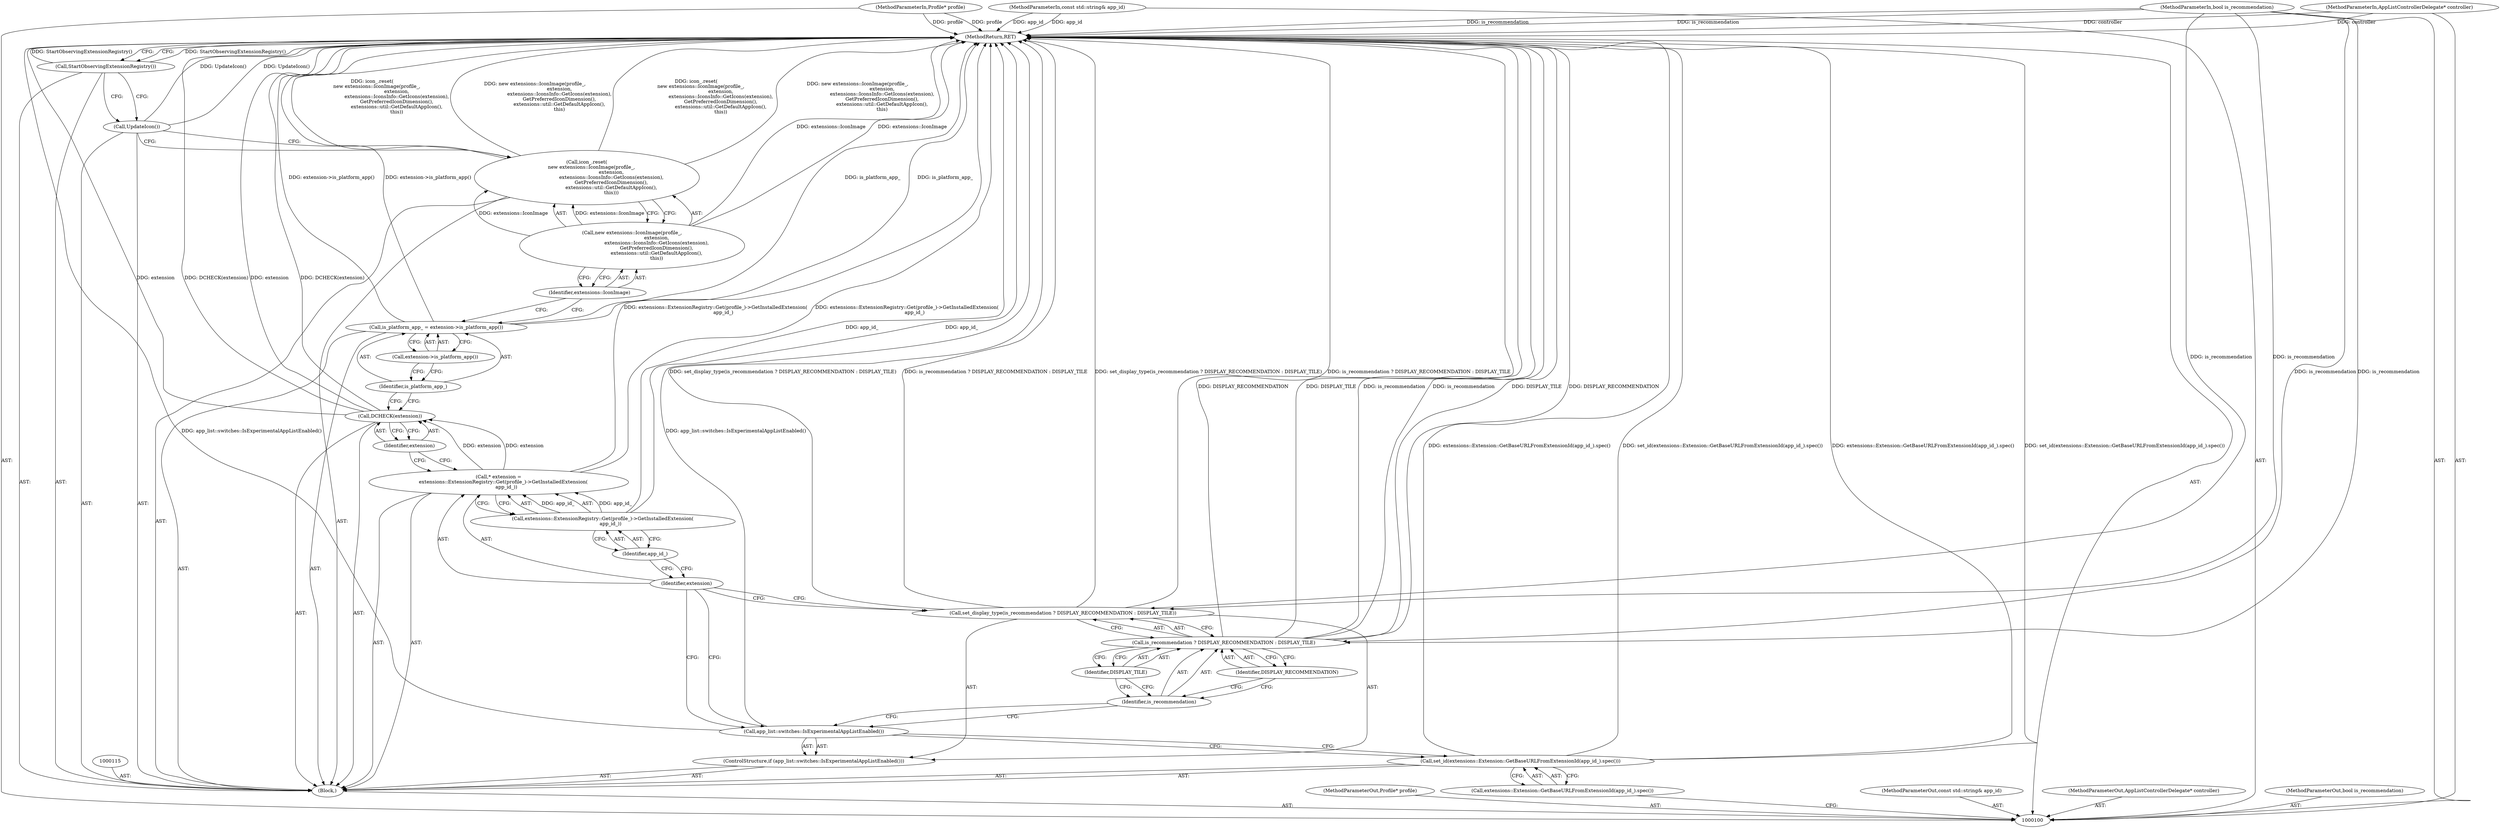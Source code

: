 digraph "0_Chrome_db93178bcaaf7e99ebb18bd51fa99b2feaf47e1f_5" {
"1000130" [label="(MethodReturn,RET)"];
"1000101" [label="(MethodParameterIn,Profile* profile)"];
"1000190" [label="(MethodParameterOut,Profile* profile)"];
"1000108" [label="(ControlStructure,if (app_list::switches::IsExperimentalAppListEnabled()))"];
"1000109" [label="(Call,app_list::switches::IsExperimentalAppListEnabled())"];
"1000111" [label="(Call,is_recommendation ? DISPLAY_RECOMMENDATION : DISPLAY_TILE)"];
"1000112" [label="(Identifier,is_recommendation)"];
"1000113" [label="(Identifier,DISPLAY_RECOMMENDATION)"];
"1000110" [label="(Call,set_display_type(is_recommendation ? DISPLAY_RECOMMENDATION : DISPLAY_TILE))"];
"1000114" [label="(Identifier,DISPLAY_TILE)"];
"1000116" [label="(Call,* extension =\n      extensions::ExtensionRegistry::Get(profile_)->GetInstalledExtension(\n          app_id_))"];
"1000117" [label="(Identifier,extension)"];
"1000118" [label="(Call,extensions::ExtensionRegistry::Get(profile_)->GetInstalledExtension(\n          app_id_))"];
"1000119" [label="(Identifier,app_id_)"];
"1000121" [label="(Identifier,extension)"];
"1000120" [label="(Call,DCHECK(extension))"];
"1000124" [label="(Call,extension->is_platform_app())"];
"1000122" [label="(Call,is_platform_app_ = extension->is_platform_app())"];
"1000123" [label="(Identifier,is_platform_app_)"];
"1000102" [label="(MethodParameterIn,const std::string& app_id)"];
"1000191" [label="(MethodParameterOut,const std::string& app_id)"];
"1000125" [label="(Call,icon_.reset(\n      new extensions::IconImage(profile_,\n                                extension,\n                                extensions::IconsInfo::GetIcons(extension),\n                                GetPreferredIconDimension(),\n                                extensions::util::GetDefaultAppIcon(),\n                                this)))"];
"1000127" [label="(Identifier,extensions::IconImage)"];
"1000126" [label="(Call,new extensions::IconImage(profile_,\n                                extension,\n                                extensions::IconsInfo::GetIcons(extension),\n                                GetPreferredIconDimension(),\n                                extensions::util::GetDefaultAppIcon(),\n                                this))"];
"1000128" [label="(Call,UpdateIcon())"];
"1000129" [label="(Call,StartObservingExtensionRegistry())"];
"1000103" [label="(MethodParameterIn,AppListControllerDelegate* controller)"];
"1000192" [label="(MethodParameterOut,AppListControllerDelegate* controller)"];
"1000104" [label="(MethodParameterIn,bool is_recommendation)"];
"1000193" [label="(MethodParameterOut,bool is_recommendation)"];
"1000105" [label="(Block,)"];
"1000106" [label="(Call,set_id(extensions::Extension::GetBaseURLFromExtensionId(app_id_).spec()))"];
"1000107" [label="(Call,extensions::Extension::GetBaseURLFromExtensionId(app_id_).spec())"];
"1000130" -> "1000100"  [label="AST: "];
"1000130" -> "1000129"  [label="CFG: "];
"1000125" -> "1000130"  [label="DDG: new extensions::IconImage(profile_,\n                                extension,\n                                extensions::IconsInfo::GetIcons(extension),\n                                GetPreferredIconDimension(),\n                                extensions::util::GetDefaultAppIcon(),\n                                this)"];
"1000125" -> "1000130"  [label="DDG: icon_.reset(\n      new extensions::IconImage(profile_,\n                                extension,\n                                extensions::IconsInfo::GetIcons(extension),\n                                GetPreferredIconDimension(),\n                                extensions::util::GetDefaultAppIcon(),\n                                this))"];
"1000106" -> "1000130"  [label="DDG: extensions::Extension::GetBaseURLFromExtensionId(app_id_).spec()"];
"1000106" -> "1000130"  [label="DDG: set_id(extensions::Extension::GetBaseURLFromExtensionId(app_id_).spec())"];
"1000104" -> "1000130"  [label="DDG: is_recommendation"];
"1000111" -> "1000130"  [label="DDG: DISPLAY_TILE"];
"1000111" -> "1000130"  [label="DDG: is_recommendation"];
"1000111" -> "1000130"  [label="DDG: DISPLAY_RECOMMENDATION"];
"1000122" -> "1000130"  [label="DDG: is_platform_app_"];
"1000122" -> "1000130"  [label="DDG: extension->is_platform_app()"];
"1000120" -> "1000130"  [label="DDG: extension"];
"1000120" -> "1000130"  [label="DDG: DCHECK(extension)"];
"1000126" -> "1000130"  [label="DDG: extensions::IconImage"];
"1000116" -> "1000130"  [label="DDG: extensions::ExtensionRegistry::Get(profile_)->GetInstalledExtension(\n          app_id_)"];
"1000128" -> "1000130"  [label="DDG: UpdateIcon()"];
"1000118" -> "1000130"  [label="DDG: app_id_"];
"1000129" -> "1000130"  [label="DDG: StartObservingExtensionRegistry()"];
"1000103" -> "1000130"  [label="DDG: controller"];
"1000102" -> "1000130"  [label="DDG: app_id"];
"1000101" -> "1000130"  [label="DDG: profile"];
"1000110" -> "1000130"  [label="DDG: set_display_type(is_recommendation ? DISPLAY_RECOMMENDATION : DISPLAY_TILE)"];
"1000110" -> "1000130"  [label="DDG: is_recommendation ? DISPLAY_RECOMMENDATION : DISPLAY_TILE"];
"1000109" -> "1000130"  [label="DDG: app_list::switches::IsExperimentalAppListEnabled()"];
"1000101" -> "1000100"  [label="AST: "];
"1000101" -> "1000130"  [label="DDG: profile"];
"1000190" -> "1000100"  [label="AST: "];
"1000108" -> "1000105"  [label="AST: "];
"1000109" -> "1000108"  [label="AST: "];
"1000110" -> "1000108"  [label="AST: "];
"1000109" -> "1000108"  [label="AST: "];
"1000109" -> "1000106"  [label="CFG: "];
"1000112" -> "1000109"  [label="CFG: "];
"1000117" -> "1000109"  [label="CFG: "];
"1000109" -> "1000130"  [label="DDG: app_list::switches::IsExperimentalAppListEnabled()"];
"1000111" -> "1000110"  [label="AST: "];
"1000111" -> "1000113"  [label="CFG: "];
"1000111" -> "1000114"  [label="CFG: "];
"1000112" -> "1000111"  [label="AST: "];
"1000113" -> "1000111"  [label="AST: "];
"1000114" -> "1000111"  [label="AST: "];
"1000110" -> "1000111"  [label="CFG: "];
"1000111" -> "1000130"  [label="DDG: DISPLAY_TILE"];
"1000111" -> "1000130"  [label="DDG: is_recommendation"];
"1000111" -> "1000130"  [label="DDG: DISPLAY_RECOMMENDATION"];
"1000104" -> "1000111"  [label="DDG: is_recommendation"];
"1000112" -> "1000111"  [label="AST: "];
"1000112" -> "1000109"  [label="CFG: "];
"1000113" -> "1000112"  [label="CFG: "];
"1000114" -> "1000112"  [label="CFG: "];
"1000113" -> "1000111"  [label="AST: "];
"1000113" -> "1000112"  [label="CFG: "];
"1000111" -> "1000113"  [label="CFG: "];
"1000110" -> "1000108"  [label="AST: "];
"1000110" -> "1000111"  [label="CFG: "];
"1000111" -> "1000110"  [label="AST: "];
"1000117" -> "1000110"  [label="CFG: "];
"1000110" -> "1000130"  [label="DDG: set_display_type(is_recommendation ? DISPLAY_RECOMMENDATION : DISPLAY_TILE)"];
"1000110" -> "1000130"  [label="DDG: is_recommendation ? DISPLAY_RECOMMENDATION : DISPLAY_TILE"];
"1000104" -> "1000110"  [label="DDG: is_recommendation"];
"1000114" -> "1000111"  [label="AST: "];
"1000114" -> "1000112"  [label="CFG: "];
"1000111" -> "1000114"  [label="CFG: "];
"1000116" -> "1000105"  [label="AST: "];
"1000116" -> "1000118"  [label="CFG: "];
"1000117" -> "1000116"  [label="AST: "];
"1000118" -> "1000116"  [label="AST: "];
"1000121" -> "1000116"  [label="CFG: "];
"1000116" -> "1000130"  [label="DDG: extensions::ExtensionRegistry::Get(profile_)->GetInstalledExtension(\n          app_id_)"];
"1000118" -> "1000116"  [label="DDG: app_id_"];
"1000116" -> "1000120"  [label="DDG: extension"];
"1000117" -> "1000116"  [label="AST: "];
"1000117" -> "1000110"  [label="CFG: "];
"1000117" -> "1000109"  [label="CFG: "];
"1000119" -> "1000117"  [label="CFG: "];
"1000118" -> "1000116"  [label="AST: "];
"1000118" -> "1000119"  [label="CFG: "];
"1000119" -> "1000118"  [label="AST: "];
"1000116" -> "1000118"  [label="CFG: "];
"1000118" -> "1000130"  [label="DDG: app_id_"];
"1000118" -> "1000116"  [label="DDG: app_id_"];
"1000119" -> "1000118"  [label="AST: "];
"1000119" -> "1000117"  [label="CFG: "];
"1000118" -> "1000119"  [label="CFG: "];
"1000121" -> "1000120"  [label="AST: "];
"1000121" -> "1000116"  [label="CFG: "];
"1000120" -> "1000121"  [label="CFG: "];
"1000120" -> "1000105"  [label="AST: "];
"1000120" -> "1000121"  [label="CFG: "];
"1000121" -> "1000120"  [label="AST: "];
"1000123" -> "1000120"  [label="CFG: "];
"1000120" -> "1000130"  [label="DDG: extension"];
"1000120" -> "1000130"  [label="DDG: DCHECK(extension)"];
"1000116" -> "1000120"  [label="DDG: extension"];
"1000124" -> "1000122"  [label="AST: "];
"1000124" -> "1000123"  [label="CFG: "];
"1000122" -> "1000124"  [label="CFG: "];
"1000122" -> "1000105"  [label="AST: "];
"1000122" -> "1000124"  [label="CFG: "];
"1000123" -> "1000122"  [label="AST: "];
"1000124" -> "1000122"  [label="AST: "];
"1000127" -> "1000122"  [label="CFG: "];
"1000122" -> "1000130"  [label="DDG: is_platform_app_"];
"1000122" -> "1000130"  [label="DDG: extension->is_platform_app()"];
"1000123" -> "1000122"  [label="AST: "];
"1000123" -> "1000120"  [label="CFG: "];
"1000124" -> "1000123"  [label="CFG: "];
"1000102" -> "1000100"  [label="AST: "];
"1000102" -> "1000130"  [label="DDG: app_id"];
"1000191" -> "1000100"  [label="AST: "];
"1000125" -> "1000105"  [label="AST: "];
"1000125" -> "1000126"  [label="CFG: "];
"1000126" -> "1000125"  [label="AST: "];
"1000128" -> "1000125"  [label="CFG: "];
"1000125" -> "1000130"  [label="DDG: new extensions::IconImage(profile_,\n                                extension,\n                                extensions::IconsInfo::GetIcons(extension),\n                                GetPreferredIconDimension(),\n                                extensions::util::GetDefaultAppIcon(),\n                                this)"];
"1000125" -> "1000130"  [label="DDG: icon_.reset(\n      new extensions::IconImage(profile_,\n                                extension,\n                                extensions::IconsInfo::GetIcons(extension),\n                                GetPreferredIconDimension(),\n                                extensions::util::GetDefaultAppIcon(),\n                                this))"];
"1000126" -> "1000125"  [label="DDG: extensions::IconImage"];
"1000127" -> "1000126"  [label="AST: "];
"1000127" -> "1000122"  [label="CFG: "];
"1000126" -> "1000127"  [label="CFG: "];
"1000126" -> "1000125"  [label="AST: "];
"1000126" -> "1000127"  [label="CFG: "];
"1000127" -> "1000126"  [label="AST: "];
"1000125" -> "1000126"  [label="CFG: "];
"1000126" -> "1000130"  [label="DDG: extensions::IconImage"];
"1000126" -> "1000125"  [label="DDG: extensions::IconImage"];
"1000128" -> "1000105"  [label="AST: "];
"1000128" -> "1000125"  [label="CFG: "];
"1000129" -> "1000128"  [label="CFG: "];
"1000128" -> "1000130"  [label="DDG: UpdateIcon()"];
"1000129" -> "1000105"  [label="AST: "];
"1000129" -> "1000128"  [label="CFG: "];
"1000130" -> "1000129"  [label="CFG: "];
"1000129" -> "1000130"  [label="DDG: StartObservingExtensionRegistry()"];
"1000103" -> "1000100"  [label="AST: "];
"1000103" -> "1000130"  [label="DDG: controller"];
"1000192" -> "1000100"  [label="AST: "];
"1000104" -> "1000100"  [label="AST: "];
"1000104" -> "1000130"  [label="DDG: is_recommendation"];
"1000104" -> "1000110"  [label="DDG: is_recommendation"];
"1000104" -> "1000111"  [label="DDG: is_recommendation"];
"1000193" -> "1000100"  [label="AST: "];
"1000105" -> "1000100"  [label="AST: "];
"1000106" -> "1000105"  [label="AST: "];
"1000108" -> "1000105"  [label="AST: "];
"1000115" -> "1000105"  [label="AST: "];
"1000116" -> "1000105"  [label="AST: "];
"1000120" -> "1000105"  [label="AST: "];
"1000122" -> "1000105"  [label="AST: "];
"1000125" -> "1000105"  [label="AST: "];
"1000128" -> "1000105"  [label="AST: "];
"1000129" -> "1000105"  [label="AST: "];
"1000106" -> "1000105"  [label="AST: "];
"1000106" -> "1000107"  [label="CFG: "];
"1000107" -> "1000106"  [label="AST: "];
"1000109" -> "1000106"  [label="CFG: "];
"1000106" -> "1000130"  [label="DDG: extensions::Extension::GetBaseURLFromExtensionId(app_id_).spec()"];
"1000106" -> "1000130"  [label="DDG: set_id(extensions::Extension::GetBaseURLFromExtensionId(app_id_).spec())"];
"1000107" -> "1000106"  [label="AST: "];
"1000107" -> "1000100"  [label="CFG: "];
"1000106" -> "1000107"  [label="CFG: "];
}

